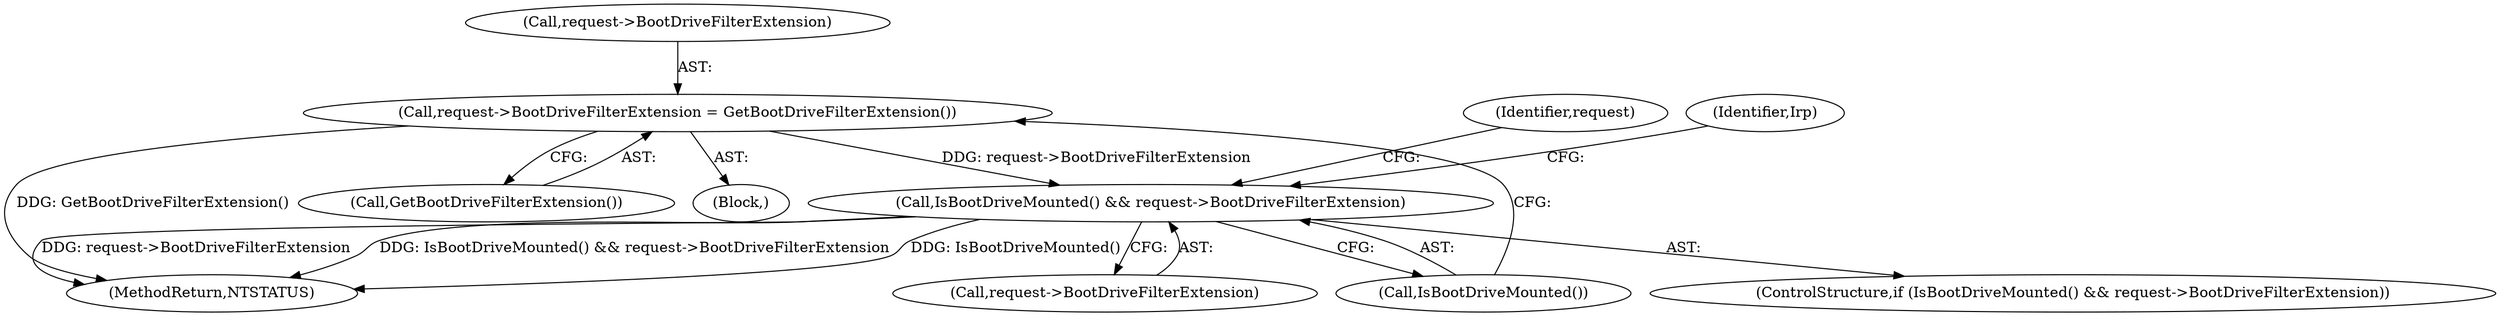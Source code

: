 digraph "0_VeraCrypt_f30f9339c9a0b9bbcc6f5ad38804af39db1f479e@pointer" {
"1003019" [label="(Call,request->BootDriveFilterExtension = GetBootDriveFilterExtension())"];
"1003025" [label="(Call,IsBootDriveMounted() && request->BootDriveFilterExtension)"];
"1003125" [label="(MethodReturn,NTSTATUS)"];
"1003020" [label="(Call,request->BootDriveFilterExtension)"];
"1003023" [label="(Call,GetBootDriveFilterExtension())"];
"1003027" [label="(Call,request->BootDriveFilterExtension)"];
"1003033" [label="(Identifier,request)"];
"1003026" [label="(Call,IsBootDriveMounted())"];
"1003008" [label="(Block,)"];
"1003025" [label="(Call,IsBootDriveMounted() && request->BootDriveFilterExtension)"];
"1003019" [label="(Call,request->BootDriveFilterExtension = GetBootDriveFilterExtension())"];
"1003057" [label="(Identifier,Irp)"];
"1003024" [label="(ControlStructure,if (IsBootDriveMounted() && request->BootDriveFilterExtension))"];
"1003019" -> "1003008"  [label="AST: "];
"1003019" -> "1003023"  [label="CFG: "];
"1003020" -> "1003019"  [label="AST: "];
"1003023" -> "1003019"  [label="AST: "];
"1003026" -> "1003019"  [label="CFG: "];
"1003019" -> "1003125"  [label="DDG: GetBootDriveFilterExtension()"];
"1003019" -> "1003025"  [label="DDG: request->BootDriveFilterExtension"];
"1003025" -> "1003024"  [label="AST: "];
"1003025" -> "1003026"  [label="CFG: "];
"1003025" -> "1003027"  [label="CFG: "];
"1003026" -> "1003025"  [label="AST: "];
"1003027" -> "1003025"  [label="AST: "];
"1003033" -> "1003025"  [label="CFG: "];
"1003057" -> "1003025"  [label="CFG: "];
"1003025" -> "1003125"  [label="DDG: IsBootDriveMounted() && request->BootDriveFilterExtension"];
"1003025" -> "1003125"  [label="DDG: IsBootDriveMounted()"];
"1003025" -> "1003125"  [label="DDG: request->BootDriveFilterExtension"];
}
